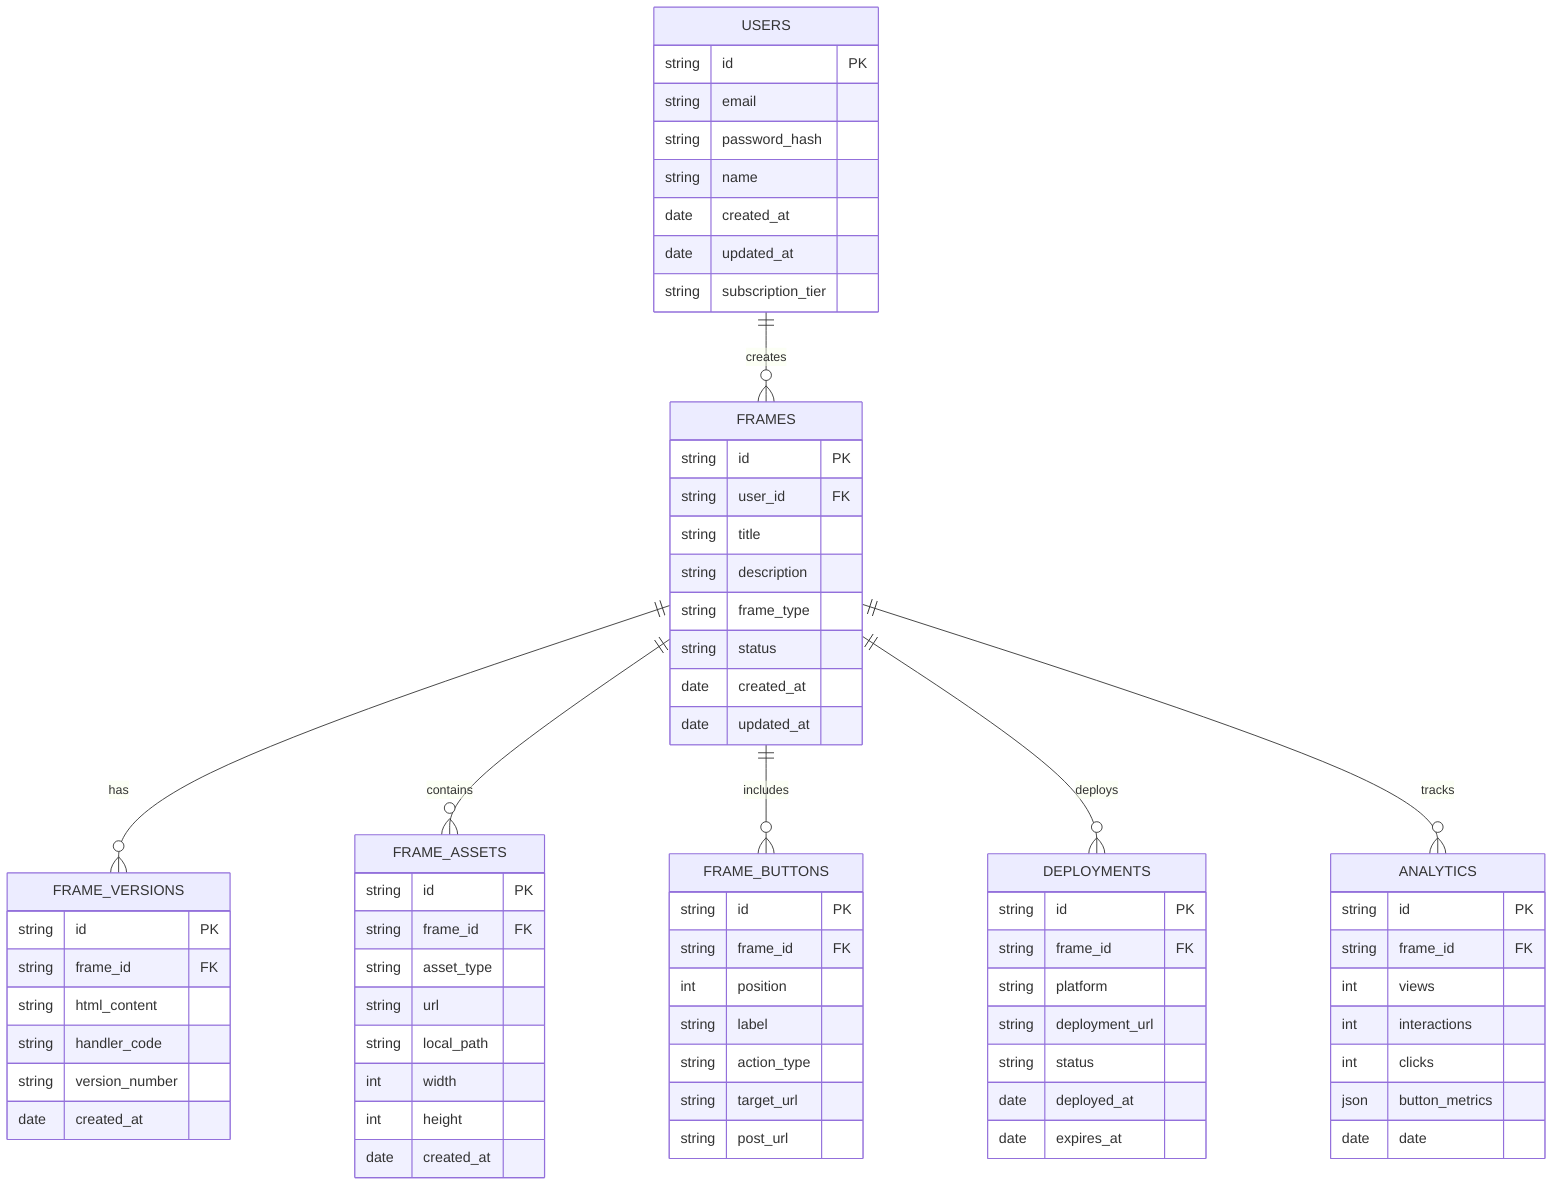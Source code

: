 erDiagram
    USERS {
        string id PK
        string email
        string password_hash
        string name
        date created_at
        date updated_at
        string subscription_tier
    }
    
    FRAMES {
        string id PK
        string user_id FK
        string title
        string description
        string frame_type
        string status
        date created_at
        date updated_at
    }
    
    FRAME_VERSIONS {
        string id PK
        string frame_id FK
        string html_content
        string handler_code
        string version_number
        date created_at
    }
    
    FRAME_ASSETS {
        string id PK
        string frame_id FK
        string asset_type
        string url
        string local_path
        int width
        int height
        date created_at
    }
    
    FRAME_BUTTONS {
        string id PK
        string frame_id FK
        int position
        string label
        string action_type
        string target_url
        string post_url
    }
    
    DEPLOYMENTS {
        string id PK
        string frame_id FK
        string platform
        string deployment_url
        string status
        date deployed_at
        date expires_at
    }
    
    ANALYTICS {
        string id PK
        string frame_id FK
        int views
        int interactions
        int clicks
        json button_metrics
        date date
    }
    
    USERS ||--o{ FRAMES : creates
    FRAMES ||--o{ FRAME_VERSIONS : has
    FRAMES ||--o{ FRAME_ASSETS : contains
    FRAMES ||--o{ FRAME_BUTTONS : includes
    FRAMES ||--o{ DEPLOYMENTS : deploys
    FRAMES ||--o{ ANALYTICS : tracks